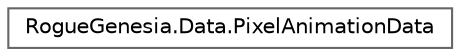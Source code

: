 digraph "Graphical Class Hierarchy"
{
 // LATEX_PDF_SIZE
  bgcolor="transparent";
  edge [fontname=Helvetica,fontsize=10,labelfontname=Helvetica,labelfontsize=10];
  node [fontname=Helvetica,fontsize=10,shape=box,height=0.2,width=0.4];
  rankdir="LR";
  Node0 [label="RogueGenesia.Data.PixelAnimationData",height=0.2,width=0.4,color="grey40", fillcolor="white", style="filled",URL="$class_rogue_genesia_1_1_data_1_1_pixel_animation_data.html",tooltip=" "];
}
